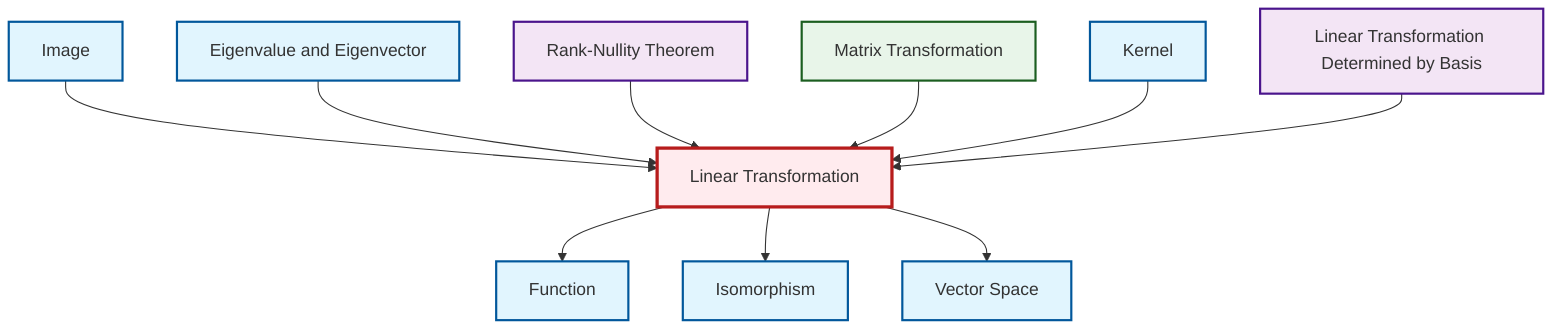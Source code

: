 graph TD
    classDef definition fill:#e1f5fe,stroke:#01579b,stroke-width:2px
    classDef theorem fill:#f3e5f5,stroke:#4a148c,stroke-width:2px
    classDef axiom fill:#fff3e0,stroke:#e65100,stroke-width:2px
    classDef example fill:#e8f5e9,stroke:#1b5e20,stroke-width:2px
    classDef current fill:#ffebee,stroke:#b71c1c,stroke-width:3px
    def-eigenvalue-eigenvector["Eigenvalue and Eigenvector"]:::definition
    def-linear-transformation["Linear Transformation"]:::definition
    ex-matrix-transformation["Matrix Transformation"]:::example
    thm-rank-nullity["Rank-Nullity Theorem"]:::theorem
    def-function["Function"]:::definition
    thm-linear-transformation-basis["Linear Transformation Determined by Basis"]:::theorem
    def-vector-space["Vector Space"]:::definition
    def-kernel["Kernel"]:::definition
    def-image["Image"]:::definition
    def-isomorphism["Isomorphism"]:::definition
    def-linear-transformation --> def-function
    def-image --> def-linear-transformation
    def-eigenvalue-eigenvector --> def-linear-transformation
    def-linear-transformation --> def-isomorphism
    thm-rank-nullity --> def-linear-transformation
    def-linear-transformation --> def-vector-space
    ex-matrix-transformation --> def-linear-transformation
    def-kernel --> def-linear-transformation
    thm-linear-transformation-basis --> def-linear-transformation
    class def-linear-transformation current